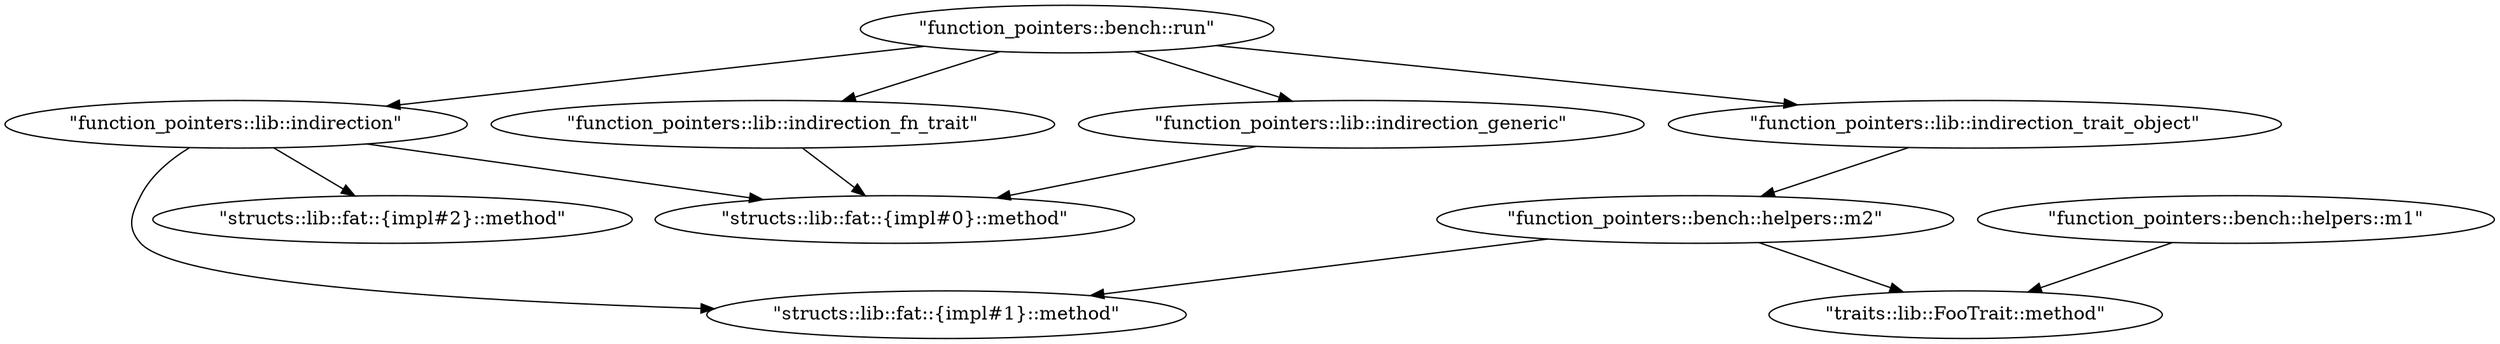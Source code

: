 digraph {
    0 [ label = "\"function_pointers::lib::indirection\"" ]
    1 [ label = "\"function_pointers::lib::indirection_trait_object\"" ]
    2 [ label = "\"function_pointers::lib::indirection_fn_trait\"" ]
    3 [ label = "\"function_pointers::bench::helpers::m1\"" ]
    4 [ label = "\"traits::lib::FooTrait::method\"" ]
    5 [ label = "\"function_pointers::bench::helpers::m2\"" ]
    6 [ label = "\"function_pointers::bench::run\"" ]
    7 [ label = "\"structs::lib::fat::{impl#0}::method\"" ]
    8 [ label = "\"structs::lib::fat::{impl#1}::method\"" ]
    9 [ label = "\"structs::lib::fat::{impl#2}::method\"" ]
    10 [ label = "\"function_pointers::lib::indirection_generic\"" ]
    3 -> 4 [ ]
    5 -> 4 [ ]
    6 -> 0 [ ]
    0 -> 7 [ ]
    0 -> 8 [ ]
    0 -> 9 [ ]
    6 -> 10 [ ]
    10 -> 7 [ ]
    6 -> 1 [ ]
    1 -> 5 [ ]
    5 -> 8 [ ]
    6 -> 2 [ ]
    2 -> 7 [ ]
}
